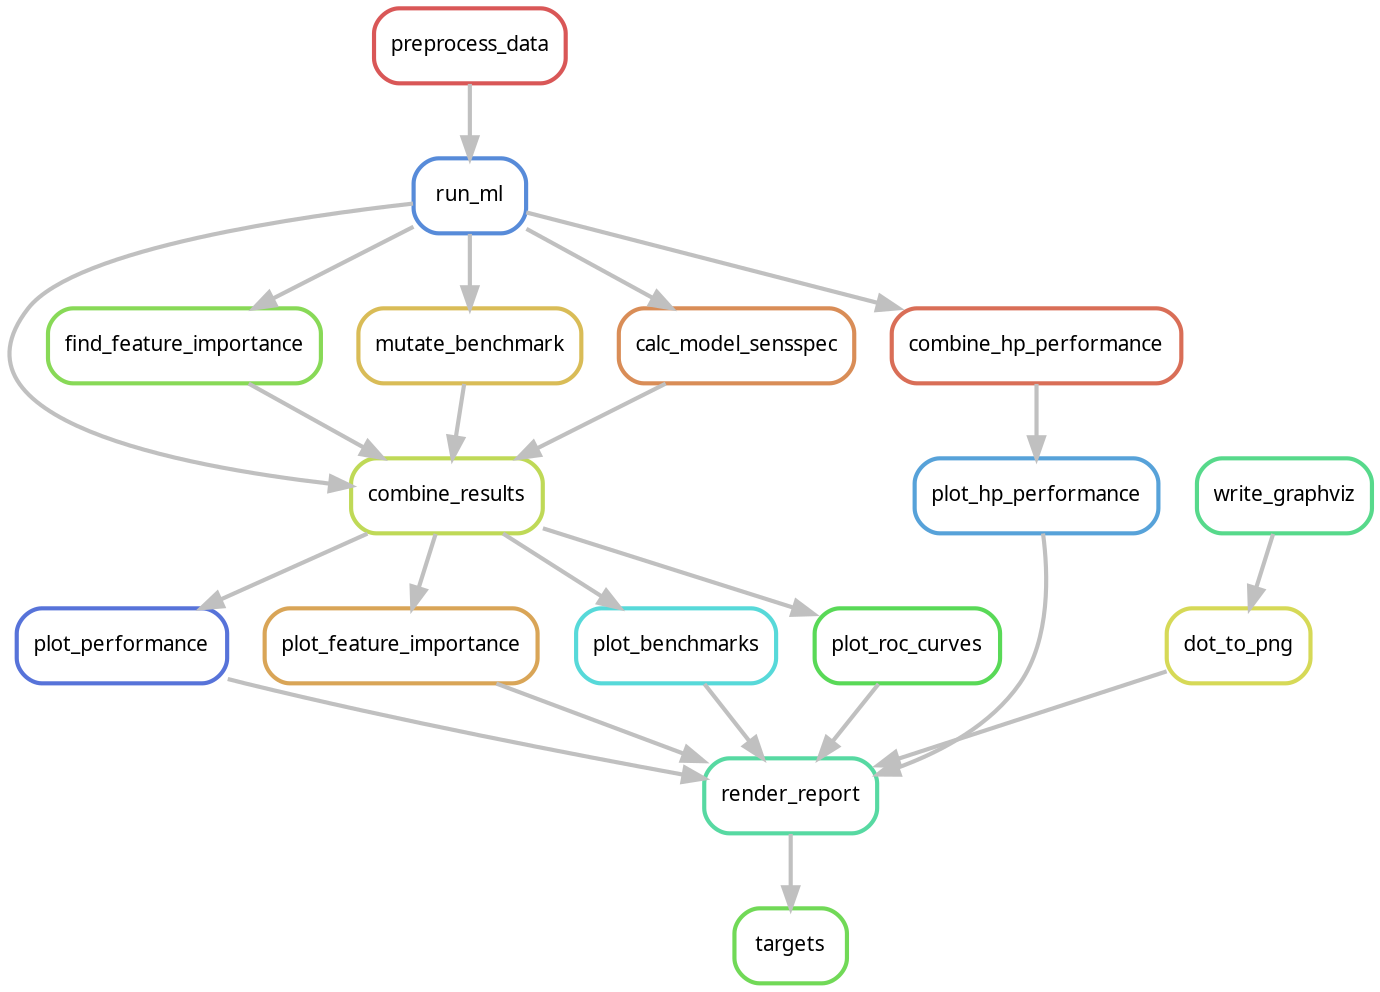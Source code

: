 digraph snakemake_dag {
    graph[bgcolor=white, margin=0];
    node[shape=box, style=rounded, fontname=sans,                 fontsize=10, penwidth=2];
    edge[penwidth=2, color=grey];
	0[label = "targets", color = "0.30 0.6 0.85", style="rounded"];
	1[label = "render_report", color = "0.43 0.6 0.85", style="rounded"];
	2[label = "plot_performance", color = "0.63 0.6 0.85", style="rounded"];
	3[label = "combine_results", color = "0.20 0.6 0.85", style="rounded"];
	4[label = "run_ml", color = "0.60 0.6 0.85", style="rounded"];
	5[label = "preprocess_data", color = "0.00 0.6 0.85", style="rounded"];
	6[label = "plot_feature_importance", color = "0.10 0.6 0.85", style="rounded"];
	7[label = "find_feature_importance", color = "0.27 0.6 0.85", style="rounded"];
	8[label = "plot_hp_performance", color = "0.57 0.6 0.85", style="rounded"];
	9[label = "combine_hp_performance", color = "0.03 0.6 0.85", style="rounded"];
	10[label = "plot_benchmarks", color = "0.50 0.6 0.85", style="rounded"];
	11[label = "mutate_benchmark", color = "0.13 0.6 0.85", style="rounded"];
	12[label = "plot_roc_curves", color = "0.33 0.6 0.85", style="rounded"];
	13[label = "calc_model_sensspec", color = "0.07 0.6 0.85", style="rounded"];
	14[label = "dot_to_png", color = "0.17 0.6 0.85", style="rounded"];
	15[label = "write_graphviz", color = "0.40 0.6 0.85", style="rounded"];
	1 -> 0
	6 -> 1
	8 -> 1
	12 -> 1
	14 -> 1
	2 -> 1
	10 -> 1
	3 -> 2
	7 -> 3
	11 -> 3
	13 -> 3
	4 -> 3
	5 -> 4
	3 -> 6
	4 -> 7
	9 -> 8
	4 -> 9
	3 -> 10
	4 -> 11
	3 -> 12
	4 -> 13
	15 -> 14
}            
